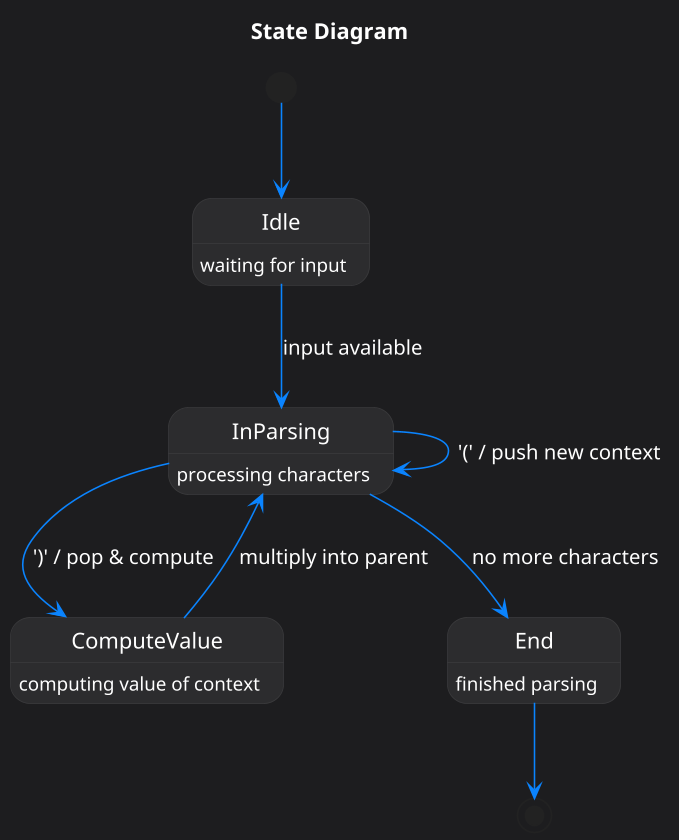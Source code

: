 @startuml State Diagram

skinparam backgroundColor #1d1d1f
skinparam defaultFontColor #ffffff
skinparam TitleFontColor #ffffff
skinparam state {
    BackgroundColor #2c2c2e
    BorderColor #3a3a3c
    FontColor #ffffff
}

skinparam ArrowColor #0a84ff
skinparam defaultFontName "SF Pro Display"
skinparam DefaultTextAlignment center
skinparam dpi 150

title State Diagram

[*] --> Idle

state Idle {
    Idle: waiting for input
}

state InParsing {
    InParsing: processing characters
}

state ComputeValue {
    ComputeValue: computing value of context
}

state End {
    End: finished parsing
}

Idle --> InParsing : input available
InParsing --> InParsing : '(' / push new context
InParsing --> ComputeValue : ')' / pop & compute
ComputeValue --> InParsing : multiply into parent
InParsing --> End : no more characters
End --> [*]

@enduml